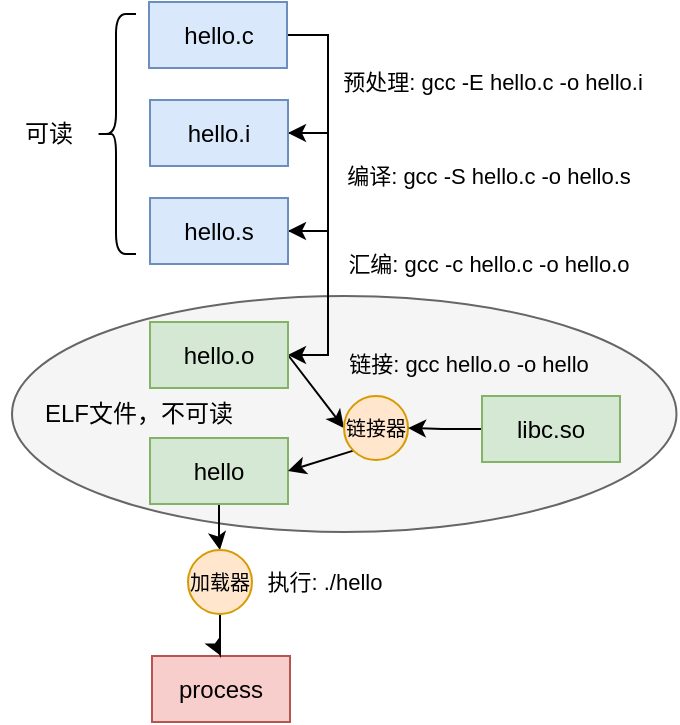 <mxfile version="24.7.17">
  <diagram name="第 1 页" id="Hzn22pQMhVfxWo8kYpw_">
    <mxGraphModel dx="1026" dy="772" grid="1" gridSize="10" guides="1" tooltips="1" connect="1" arrows="1" fold="1" page="1" pageScale="1" pageWidth="3300" pageHeight="4681" math="0" shadow="0">
      <root>
        <mxCell id="0" />
        <mxCell id="1" parent="0" />
        <mxCell id="Jsi5azQbXO0T0J5nY-bB-1" value="" style="ellipse;whiteSpace=wrap;html=1;verticalAlign=bottom;fillColor=#f5f5f5;strokeColor=#666666;fontColor=#333333;" vertex="1" parent="1">
          <mxGeometry x="136" y="2417" width="332.25" height="118" as="geometry" />
        </mxCell>
        <mxCell id="Jsi5azQbXO0T0J5nY-bB-2" style="edgeStyle=orthogonalEdgeStyle;rounded=0;orthogonalLoop=1;jettySize=auto;html=1;exitX=1;exitY=0.5;exitDx=0;exitDy=0;entryX=1;entryY=0.5;entryDx=0;entryDy=0;" edge="1" parent="1" source="Jsi5azQbXO0T0J5nY-bB-4" target="Jsi5azQbXO0T0J5nY-bB-7">
          <mxGeometry relative="1" as="geometry" />
        </mxCell>
        <mxCell id="Jsi5azQbXO0T0J5nY-bB-3" value="预处理:&amp;nbsp;gcc -E hello.c -o hello.i" style="edgeLabel;html=1;align=center;verticalAlign=middle;resizable=0;points=[];" vertex="1" connectable="0" parent="Jsi5azQbXO0T0J5nY-bB-2">
          <mxGeometry x="-0.175" y="-1" relative="1" as="geometry">
            <mxPoint x="83" y="7" as="offset" />
          </mxGeometry>
        </mxCell>
        <mxCell id="Jsi5azQbXO0T0J5nY-bB-4" value="hello.c" style="rounded=0;whiteSpace=wrap;html=1;fillColor=#dae8fc;strokeColor=#6c8ebf;" vertex="1" parent="1">
          <mxGeometry x="204.5" y="2270" width="69" height="33" as="geometry" />
        </mxCell>
        <mxCell id="Jsi5azQbXO0T0J5nY-bB-5" style="edgeStyle=orthogonalEdgeStyle;rounded=0;orthogonalLoop=1;jettySize=auto;html=1;exitX=1;exitY=0.5;exitDx=0;exitDy=0;entryX=1;entryY=0.5;entryDx=0;entryDy=0;" edge="1" parent="1" source="Jsi5azQbXO0T0J5nY-bB-7" target="Jsi5azQbXO0T0J5nY-bB-10">
          <mxGeometry relative="1" as="geometry" />
        </mxCell>
        <mxCell id="Jsi5azQbXO0T0J5nY-bB-6" value="编译:&amp;nbsp;gcc -S hello.c -o hello.s" style="edgeLabel;html=1;align=center;verticalAlign=middle;resizable=0;points=[];" vertex="1" connectable="0" parent="Jsi5azQbXO0T0J5nY-bB-5">
          <mxGeometry x="0.05" y="3" relative="1" as="geometry">
            <mxPoint x="77" y="-5" as="offset" />
          </mxGeometry>
        </mxCell>
        <mxCell id="Jsi5azQbXO0T0J5nY-bB-7" value="hello.i" style="rounded=0;whiteSpace=wrap;html=1;fillColor=#dae8fc;strokeColor=#6c8ebf;" vertex="1" parent="1">
          <mxGeometry x="205" y="2319" width="69" height="33" as="geometry" />
        </mxCell>
        <mxCell id="Jsi5azQbXO0T0J5nY-bB-8" style="edgeStyle=orthogonalEdgeStyle;rounded=0;orthogonalLoop=1;jettySize=auto;html=1;exitX=1;exitY=0.5;exitDx=0;exitDy=0;entryX=1;entryY=0.5;entryDx=0;entryDy=0;" edge="1" parent="1" source="Jsi5azQbXO0T0J5nY-bB-10" target="Jsi5azQbXO0T0J5nY-bB-12">
          <mxGeometry relative="1" as="geometry" />
        </mxCell>
        <mxCell id="Jsi5azQbXO0T0J5nY-bB-9" value="汇编:&amp;nbsp;gcc -c hello.c -o hello.o" style="edgeLabel;html=1;align=center;verticalAlign=middle;resizable=0;points=[];" vertex="1" connectable="0" parent="Jsi5azQbXO0T0J5nY-bB-8">
          <mxGeometry x="-0.03" y="-2" relative="1" as="geometry">
            <mxPoint x="82" y="-13" as="offset" />
          </mxGeometry>
        </mxCell>
        <mxCell id="Jsi5azQbXO0T0J5nY-bB-10" value="hello.s" style="rounded=0;whiteSpace=wrap;html=1;fillColor=#dae8fc;strokeColor=#6c8ebf;" vertex="1" parent="1">
          <mxGeometry x="205" y="2368" width="69" height="33" as="geometry" />
        </mxCell>
        <mxCell id="Jsi5azQbXO0T0J5nY-bB-11" style="rounded=0;orthogonalLoop=1;jettySize=auto;html=1;exitX=1;exitY=0.5;exitDx=0;exitDy=0;entryX=0;entryY=0.5;entryDx=0;entryDy=0;" edge="1" parent="1" source="Jsi5azQbXO0T0J5nY-bB-12" target="Jsi5azQbXO0T0J5nY-bB-16">
          <mxGeometry relative="1" as="geometry" />
        </mxCell>
        <mxCell id="Jsi5azQbXO0T0J5nY-bB-12" value="hello.o" style="rounded=0;whiteSpace=wrap;html=1;fillColor=#d5e8d4;strokeColor=#82b366;" vertex="1" parent="1">
          <mxGeometry x="205" y="2430" width="69" height="33" as="geometry" />
        </mxCell>
        <mxCell id="Jsi5azQbXO0T0J5nY-bB-13" style="edgeStyle=orthogonalEdgeStyle;rounded=0;orthogonalLoop=1;jettySize=auto;html=1;exitX=0.5;exitY=1;exitDx=0;exitDy=0;" edge="1" parent="1" source="Jsi5azQbXO0T0J5nY-bB-14" target="Jsi5azQbXO0T0J5nY-bB-25">
          <mxGeometry relative="1" as="geometry" />
        </mxCell>
        <mxCell id="Jsi5azQbXO0T0J5nY-bB-14" value="hello" style="rounded=0;whiteSpace=wrap;html=1;fillColor=#d5e8d4;strokeColor=#82b366;" vertex="1" parent="1">
          <mxGeometry x="205" y="2488" width="69" height="33" as="geometry" />
        </mxCell>
        <mxCell id="Jsi5azQbXO0T0J5nY-bB-15" style="rounded=0;orthogonalLoop=1;jettySize=auto;html=1;exitX=0;exitY=1;exitDx=0;exitDy=0;entryX=1;entryY=0.5;entryDx=0;entryDy=0;" edge="1" parent="1" source="Jsi5azQbXO0T0J5nY-bB-16" target="Jsi5azQbXO0T0J5nY-bB-14">
          <mxGeometry relative="1" as="geometry" />
        </mxCell>
        <mxCell id="Jsi5azQbXO0T0J5nY-bB-16" value="&lt;font style=&quot;font-size: 10px;&quot;&gt;链接器&lt;/font&gt;" style="ellipse;whiteSpace=wrap;html=1;aspect=fixed;fillColor=#ffe6cc;strokeColor=#d79b00;" vertex="1" parent="1">
          <mxGeometry x="302" y="2467" width="32" height="32" as="geometry" />
        </mxCell>
        <mxCell id="Jsi5azQbXO0T0J5nY-bB-17" style="edgeStyle=orthogonalEdgeStyle;rounded=0;orthogonalLoop=1;jettySize=auto;html=1;entryX=1;entryY=0.5;entryDx=0;entryDy=0;" edge="1" parent="1" source="Jsi5azQbXO0T0J5nY-bB-18" target="Jsi5azQbXO0T0J5nY-bB-16">
          <mxGeometry relative="1" as="geometry" />
        </mxCell>
        <mxCell id="Jsi5azQbXO0T0J5nY-bB-18" value="libc.so" style="rounded=0;whiteSpace=wrap;html=1;fillColor=#d5e8d4;strokeColor=#82b366;" vertex="1" parent="1">
          <mxGeometry x="371" y="2467" width="69" height="33" as="geometry" />
        </mxCell>
        <mxCell id="Jsi5azQbXO0T0J5nY-bB-19" value="链接: gcc hello.o -o hello" style="text;html=1;align=center;verticalAlign=middle;resizable=0;points=[];autosize=1;strokeColor=none;fillColor=none;fontSize=11;" vertex="1" parent="1">
          <mxGeometry x="295" y="2438" width="138" height="25" as="geometry" />
        </mxCell>
        <mxCell id="Jsi5azQbXO0T0J5nY-bB-20" value="" style="shape=curlyBracket;whiteSpace=wrap;html=1;rounded=1;labelPosition=left;verticalLabelPosition=middle;align=right;verticalAlign=middle;" vertex="1" parent="1">
          <mxGeometry x="178" y="2276" width="20" height="120" as="geometry" />
        </mxCell>
        <mxCell id="Jsi5azQbXO0T0J5nY-bB-21" value="可读" style="text;html=1;align=center;verticalAlign=middle;resizable=0;points=[];autosize=1;strokeColor=none;fillColor=none;" vertex="1" parent="1">
          <mxGeometry x="132.5" y="2322.5" width="42" height="26" as="geometry" />
        </mxCell>
        <mxCell id="Jsi5azQbXO0T0J5nY-bB-22" value="ELF文件，不可读" style="text;html=1;align=center;verticalAlign=middle;whiteSpace=wrap;rounded=0;" vertex="1" parent="1">
          <mxGeometry x="130" y="2460" width="139" height="32" as="geometry" />
        </mxCell>
        <mxCell id="Jsi5azQbXO0T0J5nY-bB-23" value="process" style="rounded=0;whiteSpace=wrap;html=1;fillColor=#f8cecc;strokeColor=#b85450;" vertex="1" parent="1">
          <mxGeometry x="206" y="2597" width="69" height="33" as="geometry" />
        </mxCell>
        <mxCell id="Jsi5azQbXO0T0J5nY-bB-24" style="edgeStyle=orthogonalEdgeStyle;rounded=0;orthogonalLoop=1;jettySize=auto;html=1;" edge="1" parent="1" source="Jsi5azQbXO0T0J5nY-bB-25" target="Jsi5azQbXO0T0J5nY-bB-23">
          <mxGeometry relative="1" as="geometry" />
        </mxCell>
        <mxCell id="Jsi5azQbXO0T0J5nY-bB-25" value="&lt;span style=&quot;font-size: 10px;&quot;&gt;加载器&lt;/span&gt;" style="ellipse;whiteSpace=wrap;html=1;aspect=fixed;fillColor=#ffe6cc;strokeColor=#d79b00;" vertex="1" parent="1">
          <mxGeometry x="224" y="2544" width="32" height="32" as="geometry" />
        </mxCell>
        <mxCell id="Jsi5azQbXO0T0J5nY-bB-26" value="执行: ./hello" style="text;html=1;align=center;verticalAlign=middle;resizable=0;points=[];autosize=1;strokeColor=none;fillColor=none;fontSize=11;" vertex="1" parent="1">
          <mxGeometry x="254.25" y="2547.5" width="75" height="25" as="geometry" />
        </mxCell>
      </root>
    </mxGraphModel>
  </diagram>
</mxfile>

